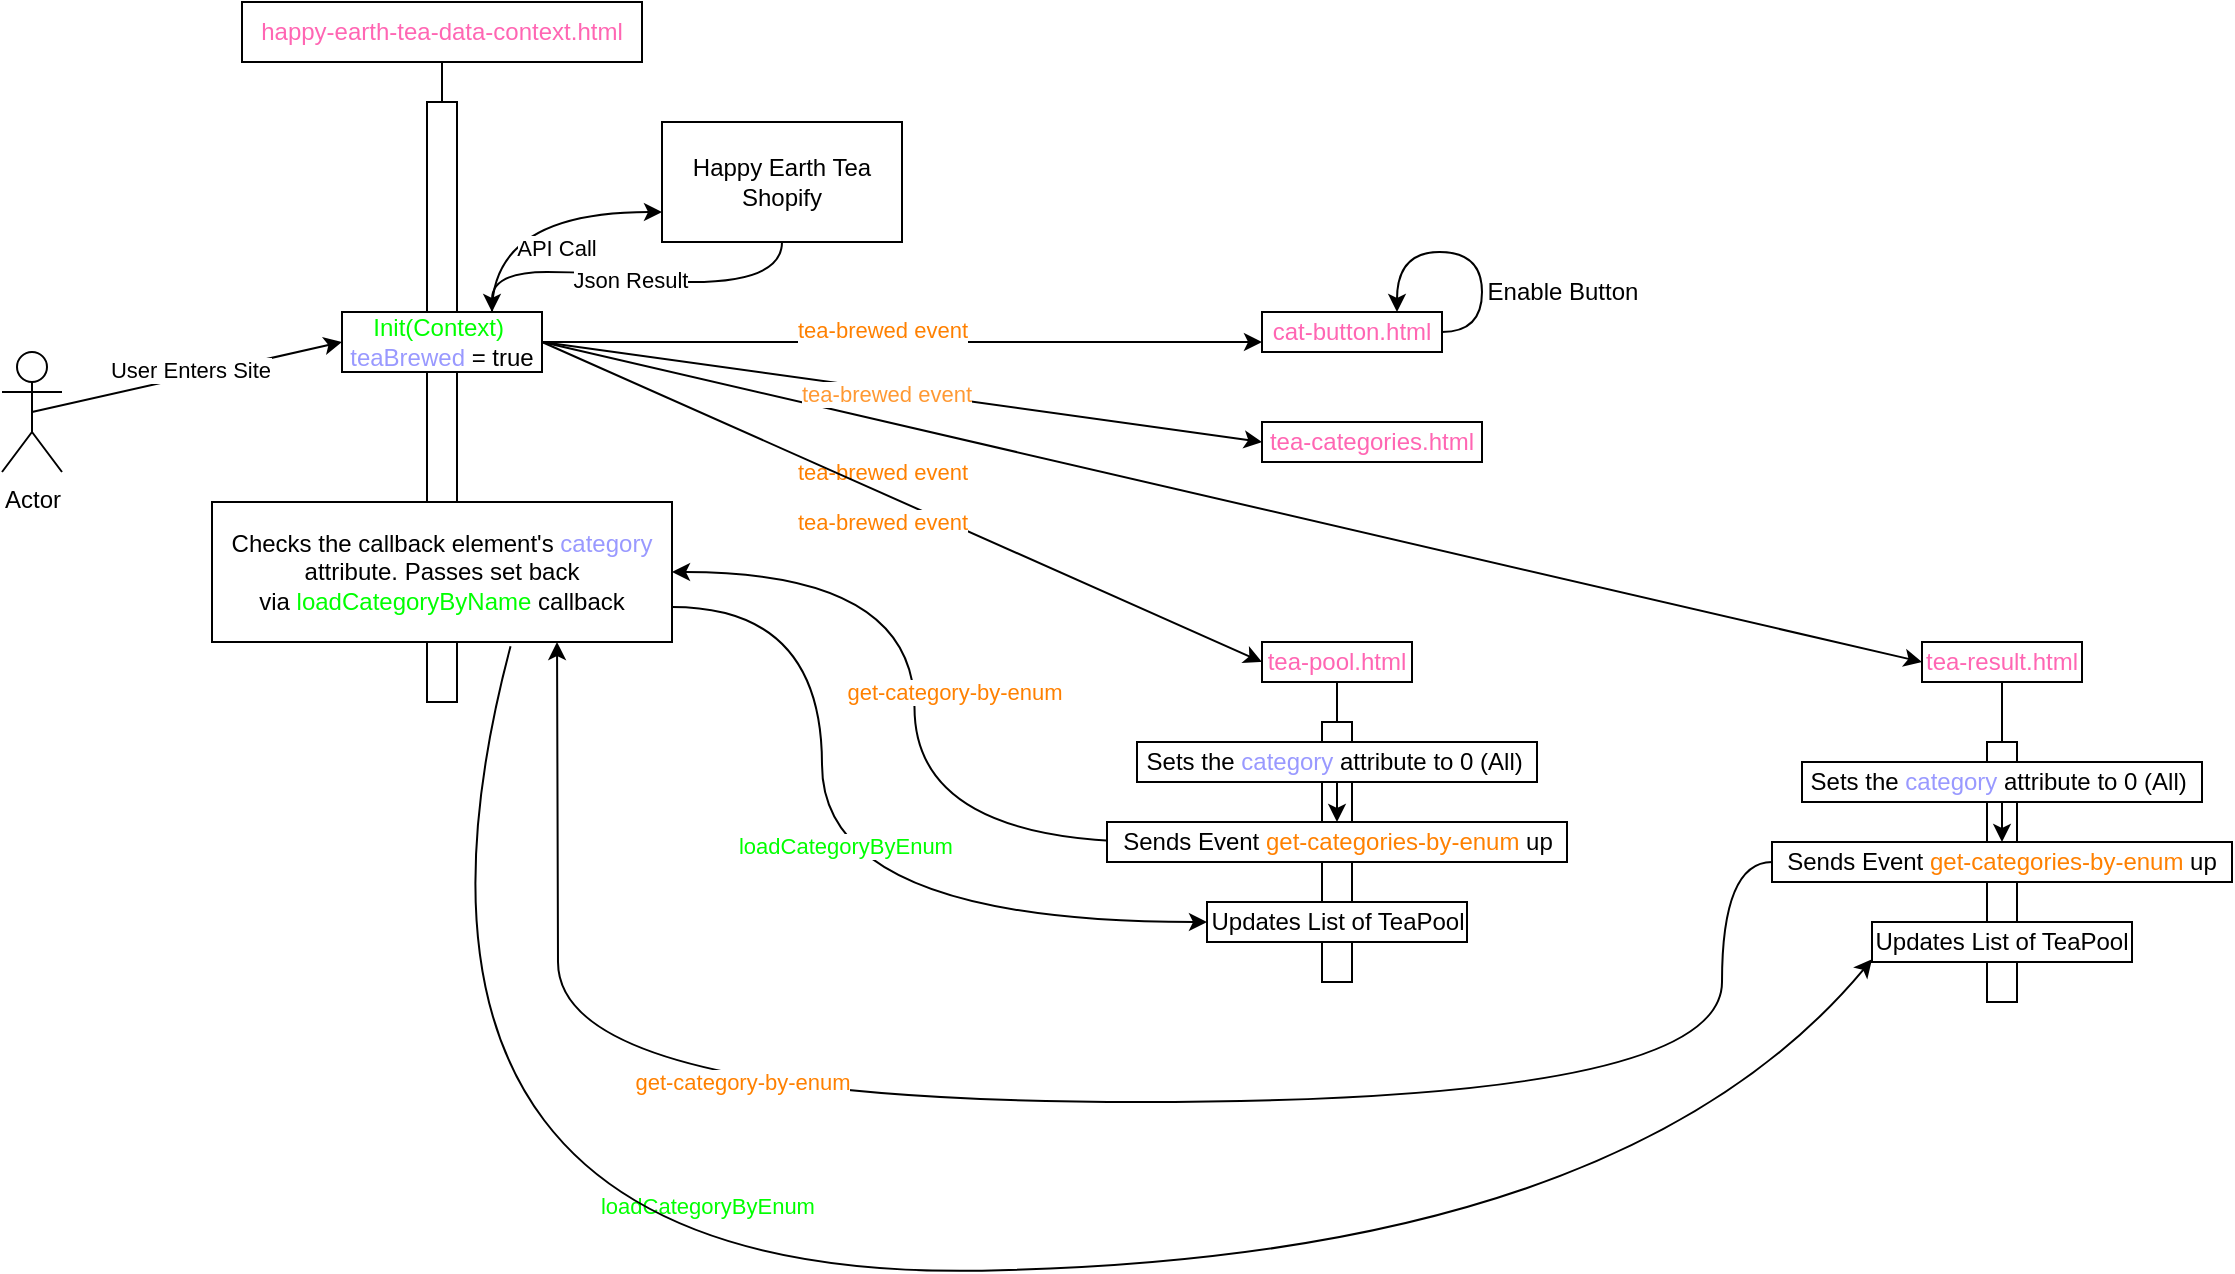 <mxfile version="22.1.4" type="github">
  <diagram name="Page-1" id="PKf_uY9mV-lAt7suZGPa">
    <mxGraphModel dx="2284" dy="1846" grid="1" gridSize="10" guides="1" tooltips="1" connect="1" arrows="1" fold="1" page="1" pageScale="1" pageWidth="850" pageHeight="1100" math="0" shadow="0">
      <root>
        <mxCell id="0" />
        <mxCell id="1" parent="0" />
        <mxCell id="95WaL3ivA4pqPn56faXc-38" value="" style="rounded=0;whiteSpace=wrap;html=1;" parent="1" vertex="1">
          <mxGeometry x="140" y="180" width="15" height="130" as="geometry" />
        </mxCell>
        <mxCell id="95WaL3ivA4pqPn56faXc-1" value="&lt;font color=&quot;#ff66b3&quot;&gt;happy-earth-tea-data-context.html&lt;/font&gt;" style="rounded=0;whiteSpace=wrap;html=1;" parent="1" vertex="1">
          <mxGeometry x="-400" y="-180" width="200" height="30" as="geometry" />
        </mxCell>
        <mxCell id="95WaL3ivA4pqPn56faXc-3" value="&lt;font color=&quot;#ff66b3&quot;&gt;cat-button.html&lt;/font&gt;" style="rounded=0;whiteSpace=wrap;html=1;" parent="1" vertex="1">
          <mxGeometry x="110" y="-25" width="90" height="20" as="geometry" />
        </mxCell>
        <mxCell id="95WaL3ivA4pqPn56faXc-4" value="&lt;font color=&quot;#ff66b3&quot;&gt;tea-result.html&lt;/font&gt;" style="rounded=0;whiteSpace=wrap;html=1;" parent="1" vertex="1">
          <mxGeometry x="440" y="140" width="80" height="20" as="geometry" />
        </mxCell>
        <mxCell id="95WaL3ivA4pqPn56faXc-5" value="&lt;font color=&quot;#ff66b3&quot;&gt;tea-pool.html&lt;/font&gt;" style="whiteSpace=wrap;html=1;" parent="1" vertex="1">
          <mxGeometry x="110" y="140" width="75" height="20" as="geometry" />
        </mxCell>
        <mxCell id="95WaL3ivA4pqPn56faXc-10" style="edgeStyle=none;rounded=0;orthogonalLoop=1;jettySize=auto;html=1;exitX=0.5;exitY=0.5;exitDx=0;exitDy=0;exitPerimeter=0;entryX=0;entryY=0.5;entryDx=0;entryDy=0;" parent="1" source="95WaL3ivA4pqPn56faXc-6" target="95WaL3ivA4pqPn56faXc-12" edge="1">
          <mxGeometry relative="1" as="geometry">
            <mxPoint x="-320" y="60" as="targetPoint" />
            <Array as="points" />
          </mxGeometry>
        </mxCell>
        <mxCell id="95WaL3ivA4pqPn56faXc-11" value="User Enters Site" style="edgeLabel;html=1;align=center;verticalAlign=middle;resizable=0;points=[];" parent="95WaL3ivA4pqPn56faXc-10" vertex="1" connectable="0">
          <mxGeometry x="0.035" y="-1" relative="1" as="geometry">
            <mxPoint x="-1" y="-4" as="offset" />
          </mxGeometry>
        </mxCell>
        <mxCell id="95WaL3ivA4pqPn56faXc-6" value="Actor" style="shape=umlActor;verticalLabelPosition=bottom;verticalAlign=top;html=1;outlineConnect=0;" parent="1" vertex="1">
          <mxGeometry x="-520" y="-5" width="30" height="60" as="geometry" />
        </mxCell>
        <mxCell id="95WaL3ivA4pqPn56faXc-13" style="edgeStyle=none;rounded=0;orthogonalLoop=1;jettySize=auto;html=1;entryX=0;entryY=0.75;entryDx=0;entryDy=0;exitX=1;exitY=0.5;exitDx=0;exitDy=0;" parent="1" source="95WaL3ivA4pqPn56faXc-12" target="95WaL3ivA4pqPn56faXc-3" edge="1">
          <mxGeometry relative="1" as="geometry">
            <mxPoint x="110" y="40" as="targetPoint" />
            <mxPoint x="-220" y="50" as="sourcePoint" />
          </mxGeometry>
        </mxCell>
        <mxCell id="95WaL3ivA4pqPn56faXc-19" value="&lt;font&gt;tea-brewed event&lt;/font&gt;" style="edgeLabel;html=1;align=center;verticalAlign=middle;resizable=0;points=[];fontColor=#FF8000;" parent="95WaL3ivA4pqPn56faXc-13" vertex="1" connectable="0">
          <mxGeometry x="-0.101" y="1" relative="1" as="geometry">
            <mxPoint x="8" y="-5" as="offset" />
          </mxGeometry>
        </mxCell>
        <mxCell id="95WaL3ivA4pqPn56faXc-7" value="" style="rounded=0;whiteSpace=wrap;html=1;" parent="1" vertex="1">
          <mxGeometry x="-307.5" y="-130" width="15" height="300" as="geometry" />
        </mxCell>
        <mxCell id="95WaL3ivA4pqPn56faXc-20" style="edgeStyle=none;rounded=0;orthogonalLoop=1;jettySize=auto;html=1;exitX=1;exitY=0.5;exitDx=0;exitDy=0;entryX=0;entryY=0.5;entryDx=0;entryDy=0;" parent="1" source="95WaL3ivA4pqPn56faXc-12" target="95WaL3ivA4pqPn56faXc-4" edge="1">
          <mxGeometry relative="1" as="geometry" />
        </mxCell>
        <mxCell id="95WaL3ivA4pqPn56faXc-22" style="edgeStyle=none;rounded=0;orthogonalLoop=1;jettySize=auto;html=1;exitX=1;exitY=0.5;exitDx=0;exitDy=0;entryX=0;entryY=0.5;entryDx=0;entryDy=0;" parent="1" source="95WaL3ivA4pqPn56faXc-12" target="95WaL3ivA4pqPn56faXc-21" edge="1">
          <mxGeometry relative="1" as="geometry" />
        </mxCell>
        <mxCell id="95WaL3ivA4pqPn56faXc-23" value="&lt;font color=&quot;#ff9933&quot;&gt;tea-brewed event&lt;/font&gt;" style="edgeLabel;html=1;align=center;verticalAlign=middle;resizable=0;points=[];" parent="95WaL3ivA4pqPn56faXc-22" vertex="1" connectable="0">
          <mxGeometry x="-0.046" y="-1" relative="1" as="geometry">
            <mxPoint y="1" as="offset" />
          </mxGeometry>
        </mxCell>
        <mxCell id="OhlwRbEVeB-NSnV6xuor-2" style="edgeStyle=orthogonalEdgeStyle;rounded=0;orthogonalLoop=1;jettySize=auto;html=1;exitX=0.75;exitY=0;exitDx=0;exitDy=0;entryX=0;entryY=0.75;entryDx=0;entryDy=0;curved=1;" edge="1" parent="1" source="95WaL3ivA4pqPn56faXc-12" target="OhlwRbEVeB-NSnV6xuor-1">
          <mxGeometry relative="1" as="geometry" />
        </mxCell>
        <mxCell id="OhlwRbEVeB-NSnV6xuor-4" value="API Call" style="edgeLabel;html=1;align=center;verticalAlign=middle;resizable=0;points=[];" vertex="1" connectable="0" parent="OhlwRbEVeB-NSnV6xuor-2">
          <mxGeometry x="0.212" y="-18" relative="1" as="geometry">
            <mxPoint as="offset" />
          </mxGeometry>
        </mxCell>
        <mxCell id="95WaL3ivA4pqPn56faXc-12" value="&lt;font color=&quot;#00ff00&quot;&gt;Init(Context)&amp;nbsp;&lt;/font&gt; &lt;font color=&quot;#9999ff&quot;&gt;teaBrewed &lt;/font&gt;= true" style="rounded=0;whiteSpace=wrap;html=1;" parent="1" vertex="1">
          <mxGeometry x="-350" y="-25" width="100" height="30" as="geometry" />
        </mxCell>
        <mxCell id="95WaL3ivA4pqPn56faXc-14" value="" style="endArrow=none;html=1;rounded=0;entryX=0.5;entryY=1;entryDx=0;entryDy=0;exitX=0.5;exitY=0;exitDx=0;exitDy=0;" parent="1" source="95WaL3ivA4pqPn56faXc-7" target="95WaL3ivA4pqPn56faXc-1" edge="1">
          <mxGeometry width="50" height="50" relative="1" as="geometry">
            <mxPoint x="-200" y="140" as="sourcePoint" />
            <mxPoint x="-150" y="90" as="targetPoint" />
          </mxGeometry>
        </mxCell>
        <mxCell id="95WaL3ivA4pqPn56faXc-21" value="&lt;font color=&quot;#ff66b3&quot;&gt;tea-categories.html&lt;/font&gt;" style="whiteSpace=wrap;html=1;" parent="1" vertex="1">
          <mxGeometry x="110" y="30" width="110" height="20" as="geometry" />
        </mxCell>
        <mxCell id="95WaL3ivA4pqPn56faXc-26" value="&lt;font color=&quot;#ff8000&quot;&gt;tea-brewed event&lt;/font&gt;" style="edgeLabel;html=1;align=center;verticalAlign=middle;resizable=0;points=[];" parent="1" vertex="1" connectable="0">
          <mxGeometry x="-80" y="55" as="geometry" />
        </mxCell>
        <mxCell id="95WaL3ivA4pqPn56faXc-27" style="edgeStyle=none;rounded=0;orthogonalLoop=1;jettySize=auto;html=1;exitX=1;exitY=0.5;exitDx=0;exitDy=0;entryX=0;entryY=0.5;entryDx=0;entryDy=0;" parent="1" source="95WaL3ivA4pqPn56faXc-12" target="95WaL3ivA4pqPn56faXc-5" edge="1">
          <mxGeometry relative="1" as="geometry">
            <mxPoint x="-170" y="90" as="sourcePoint" />
            <mxPoint x="190" y="145" as="targetPoint" />
          </mxGeometry>
        </mxCell>
        <mxCell id="95WaL3ivA4pqPn56faXc-28" value="&lt;font color=&quot;#ff8000&quot;&gt;tea-brewed event&lt;/font&gt;" style="edgeLabel;html=1;align=center;verticalAlign=middle;resizable=0;points=[];" parent="1" vertex="1" connectable="0">
          <mxGeometry x="-80" y="80" as="geometry" />
        </mxCell>
        <mxCell id="95WaL3ivA4pqPn56faXc-32" style="edgeStyle=orthogonalEdgeStyle;rounded=0;orthogonalLoop=1;jettySize=auto;html=1;exitX=1;exitY=0.5;exitDx=0;exitDy=0;entryX=0.75;entryY=0;entryDx=0;entryDy=0;curved=1;" parent="1" source="95WaL3ivA4pqPn56faXc-3" target="95WaL3ivA4pqPn56faXc-3" edge="1">
          <mxGeometry relative="1" as="geometry">
            <Array as="points">
              <mxPoint x="220" y="-15" />
              <mxPoint x="220" y="-55" />
              <mxPoint x="178" y="-55" />
            </Array>
          </mxGeometry>
        </mxCell>
        <mxCell id="95WaL3ivA4pqPn56faXc-33" value="Enable Button" style="text;html=1;align=center;verticalAlign=middle;resizable=0;points=[];autosize=1;strokeColor=none;fillColor=none;" parent="1" vertex="1">
          <mxGeometry x="210" y="-50" width="100" height="30" as="geometry" />
        </mxCell>
        <mxCell id="95WaL3ivA4pqPn56faXc-42" style="edgeStyle=orthogonalEdgeStyle;curved=1;rounded=0;orthogonalLoop=1;jettySize=auto;html=1;exitX=0.5;exitY=1;exitDx=0;exitDy=0;entryX=0.5;entryY=0;entryDx=0;entryDy=0;" parent="1" source="95WaL3ivA4pqPn56faXc-37" target="95WaL3ivA4pqPn56faXc-41" edge="1">
          <mxGeometry relative="1" as="geometry" />
        </mxCell>
        <mxCell id="95WaL3ivA4pqPn56faXc-37" value="Sets the &lt;font color=&quot;#9999ff&quot;&gt;category &lt;/font&gt;attribute to 0 (All)&amp;nbsp;" style="rounded=0;whiteSpace=wrap;html=1;" parent="1" vertex="1">
          <mxGeometry x="47.5" y="190" width="200" height="20" as="geometry" />
        </mxCell>
        <mxCell id="95WaL3ivA4pqPn56faXc-40" value="" style="endArrow=none;html=1;rounded=0;curved=1;entryX=0.5;entryY=1;entryDx=0;entryDy=0;exitX=0.5;exitY=0;exitDx=0;exitDy=0;" parent="1" source="95WaL3ivA4pqPn56faXc-38" target="95WaL3ivA4pqPn56faXc-5" edge="1">
          <mxGeometry width="50" height="50" relative="1" as="geometry">
            <mxPoint x="20" y="210" as="sourcePoint" />
            <mxPoint x="70" y="160" as="targetPoint" />
          </mxGeometry>
        </mxCell>
        <mxCell id="95WaL3ivA4pqPn56faXc-44" style="edgeStyle=orthogonalEdgeStyle;curved=1;rounded=0;orthogonalLoop=1;jettySize=auto;html=1;exitX=0;exitY=0.5;exitDx=0;exitDy=0;entryX=1;entryY=0.5;entryDx=0;entryDy=0;" parent="1" target="95WaL3ivA4pqPn56faXc-43" edge="1">
          <mxGeometry relative="1" as="geometry">
            <mxPoint x="57.5" y="240.0" as="sourcePoint" />
            <mxPoint x="-230.0" y="105.0" as="targetPoint" />
          </mxGeometry>
        </mxCell>
        <mxCell id="95WaL3ivA4pqPn56faXc-45" value="&lt;font color=&quot;#ff8000&quot;&gt;get-category-by-enum&lt;/font&gt;" style="edgeLabel;html=1;align=center;verticalAlign=middle;resizable=0;points=[];" parent="95WaL3ivA4pqPn56faXc-44" vertex="1" connectable="0">
          <mxGeometry x="0.552" y="11" relative="1" as="geometry">
            <mxPoint x="56" y="49" as="offset" />
          </mxGeometry>
        </mxCell>
        <mxCell id="95WaL3ivA4pqPn56faXc-41" value="Sends Event&amp;nbsp;&lt;font color=&quot;#ff8000&quot;&gt;get-categories-by-enum&lt;/font&gt; up" style="rounded=0;whiteSpace=wrap;html=1;" parent="1" vertex="1">
          <mxGeometry x="32.5" y="230" width="230" height="20" as="geometry" />
        </mxCell>
        <mxCell id="95WaL3ivA4pqPn56faXc-46" style="edgeStyle=orthogonalEdgeStyle;curved=1;rounded=0;orthogonalLoop=1;jettySize=auto;html=1;exitX=1;exitY=0.75;exitDx=0;exitDy=0;entryX=0;entryY=0.5;entryDx=0;entryDy=0;" parent="1" source="95WaL3ivA4pqPn56faXc-43" target="95WaL3ivA4pqPn56faXc-47" edge="1">
          <mxGeometry relative="1" as="geometry">
            <mxPoint x="-110.0" y="260.0" as="targetPoint" />
            <Array as="points">
              <mxPoint x="-110" y="122" />
              <mxPoint x="-110" y="280" />
            </Array>
          </mxGeometry>
        </mxCell>
        <mxCell id="95WaL3ivA4pqPn56faXc-48" value="&lt;font color=&quot;#00ff00&quot;&gt;loadCategoryByEnum&amp;nbsp;&lt;/font&gt;" style="edgeLabel;html=1;align=center;verticalAlign=middle;resizable=0;points=[];" parent="95WaL3ivA4pqPn56faXc-46" vertex="1" connectable="0">
          <mxGeometry x="-0.086" y="13" relative="1" as="geometry">
            <mxPoint as="offset" />
          </mxGeometry>
        </mxCell>
        <mxCell id="95WaL3ivA4pqPn56faXc-43" value="Checks the callback element&#39;s &lt;font color=&quot;#9999ff&quot;&gt;category &lt;/font&gt;attribute. Passes set back via&amp;nbsp;&lt;font color=&quot;#00ff00&quot;&gt;loadCategoryByName&lt;/font&gt; callback" style="rounded=0;whiteSpace=wrap;html=1;" parent="1" vertex="1">
          <mxGeometry x="-415" y="70" width="230" height="70" as="geometry" />
        </mxCell>
        <mxCell id="95WaL3ivA4pqPn56faXc-47" value="Updates List of TeaPool" style="whiteSpace=wrap;html=1;" parent="1" vertex="1">
          <mxGeometry x="82.5" y="270" width="130" height="20" as="geometry" />
        </mxCell>
        <mxCell id="0tQx3ZpPyD4WsBvZ_rHH-1" value="" style="rounded=0;whiteSpace=wrap;html=1;" parent="1" vertex="1">
          <mxGeometry x="472.5" y="190" width="15" height="130" as="geometry" />
        </mxCell>
        <mxCell id="0tQx3ZpPyD4WsBvZ_rHH-2" style="edgeStyle=orthogonalEdgeStyle;curved=1;rounded=0;orthogonalLoop=1;jettySize=auto;html=1;exitX=0.5;exitY=1;exitDx=0;exitDy=0;entryX=0.5;entryY=0;entryDx=0;entryDy=0;" parent="1" source="0tQx3ZpPyD4WsBvZ_rHH-3" target="0tQx3ZpPyD4WsBvZ_rHH-6" edge="1">
          <mxGeometry relative="1" as="geometry">
            <mxPoint x="480" y="240" as="targetPoint" />
          </mxGeometry>
        </mxCell>
        <mxCell id="0tQx3ZpPyD4WsBvZ_rHH-3" value="Sets the &lt;font color=&quot;#9999ff&quot;&gt;category &lt;/font&gt;attribute to 0 (All)&amp;nbsp;" style="rounded=0;whiteSpace=wrap;html=1;" parent="1" vertex="1">
          <mxGeometry x="380" y="200" width="200" height="20" as="geometry" />
        </mxCell>
        <mxCell id="0tQx3ZpPyD4WsBvZ_rHH-4" value="Updates List of TeaPool" style="whiteSpace=wrap;html=1;" parent="1" vertex="1">
          <mxGeometry x="415" y="280" width="130" height="20" as="geometry" />
        </mxCell>
        <mxCell id="0tQx3ZpPyD4WsBvZ_rHH-6" value="Sends Event&amp;nbsp;&lt;font color=&quot;#ff8000&quot;&gt;get-categories-by-enum&lt;/font&gt; up" style="rounded=0;whiteSpace=wrap;html=1;" parent="1" vertex="1">
          <mxGeometry x="365" y="240" width="230" height="20" as="geometry" />
        </mxCell>
        <mxCell id="0tQx3ZpPyD4WsBvZ_rHH-8" value="" style="endArrow=none;html=1;rounded=0;entryX=0.5;entryY=1;entryDx=0;entryDy=0;exitX=0.5;exitY=0;exitDx=0;exitDy=0;" parent="1" source="0tQx3ZpPyD4WsBvZ_rHH-1" target="95WaL3ivA4pqPn56faXc-4" edge="1">
          <mxGeometry width="50" height="50" relative="1" as="geometry">
            <mxPoint x="210" y="240" as="sourcePoint" />
            <mxPoint x="260" y="190" as="targetPoint" />
          </mxGeometry>
        </mxCell>
        <mxCell id="0tQx3ZpPyD4WsBvZ_rHH-9" style="edgeStyle=orthogonalEdgeStyle;curved=1;rounded=0;orthogonalLoop=1;jettySize=auto;html=1;exitX=0;exitY=0.5;exitDx=0;exitDy=0;entryX=0.75;entryY=1;entryDx=0;entryDy=0;" parent="1" source="0tQx3ZpPyD4WsBvZ_rHH-6" target="95WaL3ivA4pqPn56faXc-43" edge="1">
          <mxGeometry relative="1" as="geometry">
            <mxPoint x="355.79" y="339.51" as="sourcePoint" />
            <mxPoint x="-239.98" y="230" as="targetPoint" />
            <Array as="points">
              <mxPoint x="340" y="250" />
              <mxPoint x="340" y="370" />
              <mxPoint x="-242" y="370" />
              <mxPoint x="-242" y="230" />
              <mxPoint x="-242" y="230" />
            </Array>
          </mxGeometry>
        </mxCell>
        <mxCell id="0tQx3ZpPyD4WsBvZ_rHH-10" value="&lt;font color=&quot;#ff8000&quot;&gt;get-category-by-enum&lt;/font&gt;" style="edgeLabel;html=1;align=center;verticalAlign=middle;resizable=0;points=[];" parent="0tQx3ZpPyD4WsBvZ_rHH-9" vertex="1" connectable="0">
          <mxGeometry x="0.552" y="11" relative="1" as="geometry">
            <mxPoint x="103" y="6" as="offset" />
          </mxGeometry>
        </mxCell>
        <mxCell id="0tQx3ZpPyD4WsBvZ_rHH-12" value="&lt;font color=&quot;#00ff00&quot;&gt;loadCategoryByEnum&amp;nbsp;&lt;/font&gt;" style="edgeLabel;html=1;align=center;verticalAlign=middle;resizable=0;points=[];" parent="1" vertex="1" connectable="0">
          <mxGeometry x="-160" y="400" as="geometry">
            <mxPoint x="-6" y="22" as="offset" />
          </mxGeometry>
        </mxCell>
        <mxCell id="0tQx3ZpPyD4WsBvZ_rHH-15" value="" style="curved=1;endArrow=classic;html=1;rounded=0;entryX=0;entryY=0.5;entryDx=0;entryDy=0;exitX=0.649;exitY=1.031;exitDx=0;exitDy=0;exitPerimeter=0;" parent="1" source="95WaL3ivA4pqPn56faXc-43" edge="1">
          <mxGeometry width="50" height="50" relative="1" as="geometry">
            <mxPoint x="-274.93" y="150.0" as="sourcePoint" />
            <mxPoint x="415" y="298.67" as="targetPoint" />
            <Array as="points">
              <mxPoint x="-350" y="460" />
              <mxPoint x="290" y="448.67" />
            </Array>
          </mxGeometry>
        </mxCell>
        <mxCell id="OhlwRbEVeB-NSnV6xuor-6" style="edgeStyle=orthogonalEdgeStyle;rounded=0;orthogonalLoop=1;jettySize=auto;html=1;exitX=0.5;exitY=1;exitDx=0;exitDy=0;entryX=0.75;entryY=0;entryDx=0;entryDy=0;curved=1;" edge="1" parent="1" source="OhlwRbEVeB-NSnV6xuor-1" target="95WaL3ivA4pqPn56faXc-12">
          <mxGeometry relative="1" as="geometry" />
        </mxCell>
        <mxCell id="OhlwRbEVeB-NSnV6xuor-7" value="Json Result" style="edgeLabel;html=1;align=center;verticalAlign=middle;resizable=0;points=[];" vertex="1" connectable="0" parent="OhlwRbEVeB-NSnV6xuor-6">
          <mxGeometry x="0.013" y="-1" relative="1" as="geometry">
            <mxPoint as="offset" />
          </mxGeometry>
        </mxCell>
        <mxCell id="OhlwRbEVeB-NSnV6xuor-1" value="Happy Earth Tea Shopify" style="rounded=0;whiteSpace=wrap;html=1;" vertex="1" parent="1">
          <mxGeometry x="-190" y="-120" width="120" height="60" as="geometry" />
        </mxCell>
      </root>
    </mxGraphModel>
  </diagram>
</mxfile>
